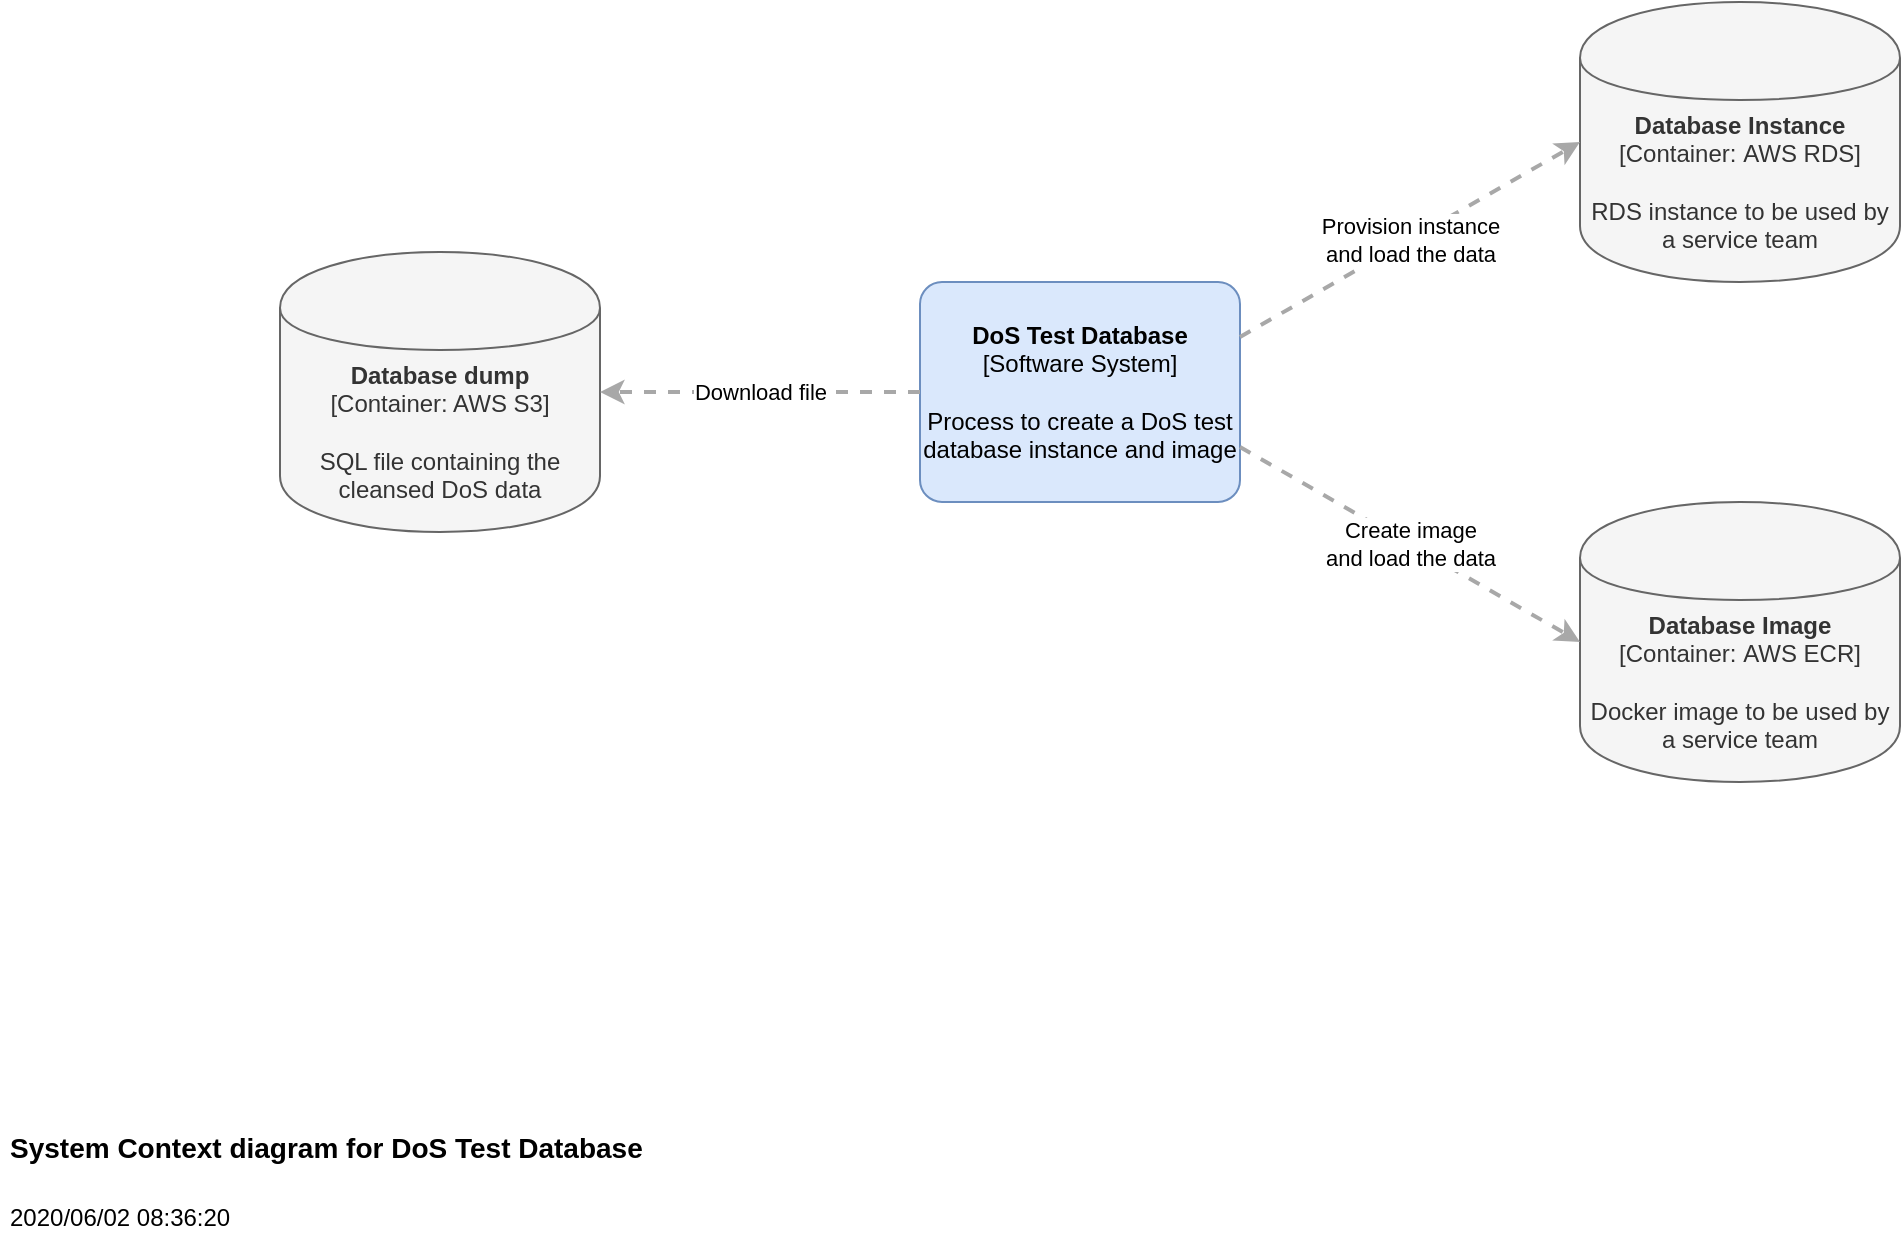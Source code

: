 <mxfile version="13.0.3" type="device"><diagram id="fihHrLkpvYQJoJDN3XjJ" name="System Context Diagram"><mxGraphModel dx="1412" dy="816" grid="1" gridSize="10" guides="1" tooltips="1" connect="1" arrows="1" fold="1" page="1" pageScale="1" pageWidth="1169" pageHeight="827" math="0" shadow="0"><root><mxCell id="0"/><mxCell id="1" parent="0"/><mxCell id="y9qW_b_JUZlIg8GnLVWW-2" value="&lt;span&gt;&lt;b&gt;Database dump&lt;/b&gt;&lt;/span&gt;&lt;div&gt;[Container: AWS S3]&lt;/div&gt;&lt;br&gt;&lt;div&gt;SQL file containing the cleansed DoS data&lt;/div&gt;" style="shape=cylinder;whiteSpace=wrap;html=1;boundedLbl=1;rounded=0;labelBackgroundColor=none;fillColor=#f5f5f5;fontSize=12;fontColor=#333333;align=center;strokeColor=#666666;points=[[0.5,0,0],[1,0.25,0],[1,0.5,0],[1,0.75,0],[0.5,1,0],[0,0.75,0],[0,0.5,0],[0,0.25,0]];" parent="1" vertex="1"><mxGeometry x="150" y="315" width="160" height="140" as="geometry"/></mxCell><mxCell id="y9qW_b_JUZlIg8GnLVWW-4" value="&lt;b&gt;DoS Test Database&lt;/b&gt;&lt;div&gt;[Software System]&lt;/div&gt;&lt;br&gt;&lt;div&gt;Process to create a DoS test database instance and image&lt;/div&gt;" style="rounded=1;whiteSpace=wrap;html=1;labelBackgroundColor=none;fillColor=#dae8fc;fontColor=#000000;align=center;arcSize=10;strokeColor=#6c8ebf;points=[[0.25,0,0],[0.5,0,0],[0.75,0,0],[1,0.25,0],[1,0.5,0],[1,0.75,0],[0.75,1,0],[0.5,1,0],[0.25,1,0],[0,0.75,0],[0,0.5,0],[0,0.25,0]];" parent="1" vertex="1"><mxGeometry x="470" y="330" width="160" height="110.0" as="geometry"/></mxCell><mxCell id="y9qW_b_JUZlIg8GnLVWW-5" value="&lt;span&gt;&lt;b&gt;Database Instance&lt;/b&gt;&lt;/span&gt;&lt;div&gt;[Container:&amp;nbsp;AWS RDS]&lt;/div&gt;&lt;br&gt;&lt;div&gt;RDS instance to be used by a service team&lt;/div&gt;" style="shape=cylinder;whiteSpace=wrap;html=1;boundedLbl=1;rounded=0;labelBackgroundColor=none;fillColor=#f5f5f5;fontSize=12;fontColor=#333333;align=center;strokeColor=#666666;points=[[0.5,0,0],[1,0.25,0],[1,0.5,0],[1,0.75,0],[0.5,1,0],[0,0.75,0],[0,0.5,0],[0,0.25,0]];" parent="1" vertex="1"><mxGeometry x="800" y="190" width="160" height="140" as="geometry"/></mxCell><mxCell id="y9qW_b_JUZlIg8GnLVWW-6" value="&lt;span&gt;&lt;b&gt;Database Image&lt;/b&gt;&lt;/span&gt;&lt;div&gt;[Container:&amp;nbsp;AWS ECR]&lt;/div&gt;&lt;br&gt;&lt;div&gt;Docker image to be used by a service team&lt;/div&gt;" style="shape=cylinder;whiteSpace=wrap;html=1;boundedLbl=1;rounded=0;labelBackgroundColor=none;fillColor=#f5f5f5;fontSize=12;fontColor=#333333;align=center;strokeColor=#666666;points=[[0.5,0,0],[1,0.25,0],[1,0.5,0],[1,0.75,0],[0.5,1,0],[0,0.75,0],[0,0.5,0],[0,0.25,0]];" parent="1" vertex="1"><mxGeometry x="800" y="440" width="160" height="140" as="geometry"/></mxCell><mxCell id="y9qW_b_JUZlIg8GnLVWW-7" value="&lt;div style=&quot;text-align: left&quot;&gt;&lt;div style=&quot;text-align: center&quot;&gt;Download file&lt;/div&gt;&lt;/div&gt;" style="edgeStyle=none;rounded=0;html=1;entryX=1;entryY=0.5;jettySize=auto;orthogonalLoop=1;strokeColor=#A8A8A8;strokeWidth=2;fontColor=#000000;jumpStyle=none;dashed=1;exitX=0;exitY=0.5;exitDx=0;exitDy=0;exitPerimeter=0;entryDx=0;entryDy=0;entryPerimeter=0;" parent="1" source="y9qW_b_JUZlIg8GnLVWW-4" target="y9qW_b_JUZlIg8GnLVWW-2" edge="1"><mxGeometry width="200" relative="1" as="geometry"><mxPoint x="480" y="430" as="sourcePoint"/><mxPoint x="680" y="430" as="targetPoint"/></mxGeometry></mxCell><mxCell id="y9qW_b_JUZlIg8GnLVWW-8" value="&lt;div style=&quot;text-align: left&quot;&gt;&lt;div style=&quot;text-align: center&quot;&gt;Provision instance&lt;/div&gt;&lt;div style=&quot;text-align: center&quot;&gt;and load the data&lt;/div&gt;&lt;/div&gt;" style="edgeStyle=none;rounded=0;html=1;entryX=0;entryY=0.5;jettySize=auto;orthogonalLoop=1;strokeColor=#A8A8A8;strokeWidth=2;fontColor=#000000;jumpStyle=none;dashed=1;exitX=1;exitY=0.25;exitDx=0;exitDy=0;exitPerimeter=0;entryDx=0;entryDy=0;entryPerimeter=0;" parent="1" source="y9qW_b_JUZlIg8GnLVWW-4" target="y9qW_b_JUZlIg8GnLVWW-5" edge="1"><mxGeometry width="200" relative="1" as="geometry"><mxPoint x="480" y="395" as="sourcePoint"/><mxPoint x="320" y="395" as="targetPoint"/></mxGeometry></mxCell><mxCell id="y9qW_b_JUZlIg8GnLVWW-9" value="&lt;div style=&quot;text-align: left&quot;&gt;&lt;div style=&quot;text-align: center&quot;&gt;Create image&lt;/div&gt;&lt;div style=&quot;text-align: center&quot;&gt;and load the data&lt;/div&gt;&lt;/div&gt;" style="edgeStyle=none;rounded=0;html=1;entryX=0;entryY=0.5;jettySize=auto;orthogonalLoop=1;strokeColor=#A8A8A8;strokeWidth=2;fontColor=#000000;jumpStyle=none;dashed=1;exitX=1;exitY=0.75;exitDx=0;exitDy=0;exitPerimeter=0;entryDx=0;entryDy=0;entryPerimeter=0;" parent="1" source="y9qW_b_JUZlIg8GnLVWW-4" target="y9qW_b_JUZlIg8GnLVWW-6" edge="1"><mxGeometry width="200" relative="1" as="geometry"><mxPoint x="640" y="367.5" as="sourcePoint"/><mxPoint x="810" y="270" as="targetPoint"/></mxGeometry></mxCell><mxCell id="y9qW_b_JUZlIg8GnLVWW-10" value="&lt;h1&gt;&lt;font style=&quot;font-size: 14px&quot;&gt;System Context diagram for DoS Test Database&lt;/font&gt;&lt;/h1&gt;&lt;p&gt;2020/06/02 08:36:20&lt;/p&gt;" style="text;html=1;strokeColor=none;fillColor=none;spacing=5;spacingTop=-20;whiteSpace=wrap;overflow=hidden;rounded=0;" parent="1" vertex="1"><mxGeometry x="10" y="740" width="520" height="77" as="geometry"/></mxCell></root></mxGraphModel></diagram></mxfile>